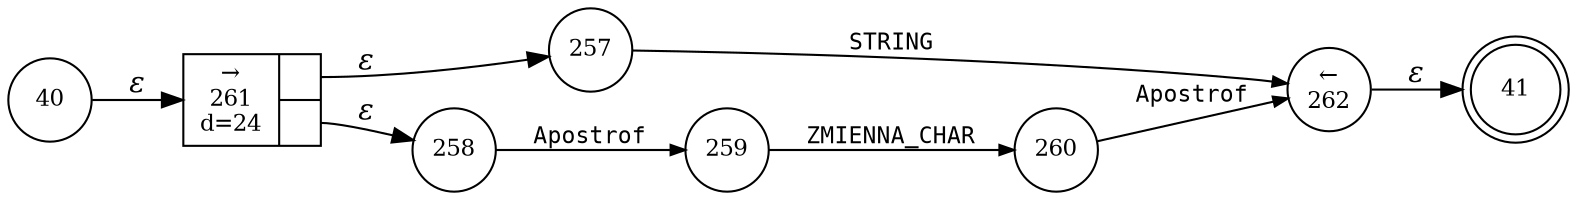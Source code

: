 digraph ATN {
rankdir=LR;
s41[fontsize=11, label="41", shape=doublecircle, fixedsize=true, width=.6];
s257[fontsize=11,label="257", shape=circle, fixedsize=true, width=.55, peripheries=1];
s258[fontsize=11,label="258", shape=circle, fixedsize=true, width=.55, peripheries=1];
s259[fontsize=11,label="259", shape=circle, fixedsize=true, width=.55, peripheries=1];
s260[fontsize=11,label="260", shape=circle, fixedsize=true, width=.55, peripheries=1];
s261[fontsize=11,label="{&rarr;\n261\nd=24|{<p0>|<p1>}}", shape=record, fixedsize=false, peripheries=1];
s262[fontsize=11,label="&larr;\n262", shape=circle, fixedsize=true, width=.55, peripheries=1];
s40[fontsize=11,label="40", shape=circle, fixedsize=true, width=.55, peripheries=1];
s40 -> s261 [fontname="Times-Italic", label="&epsilon;"];
s261:p0 -> s257 [fontname="Times-Italic", label="&epsilon;"];
s261:p1 -> s258 [fontname="Times-Italic", label="&epsilon;"];
s257 -> s262 [fontsize=11, fontname="Courier", arrowsize=.7, label = "STRING", arrowhead = normal];
s258 -> s259 [fontsize=11, fontname="Courier", arrowsize=.7, label = "Apostrof", arrowhead = normal];
s262 -> s41 [fontname="Times-Italic", label="&epsilon;"];
s259 -> s260 [fontsize=11, fontname="Courier", arrowsize=.7, label = "ZMIENNA_CHAR", arrowhead = normal];
s260 -> s262 [fontsize=11, fontname="Courier", arrowsize=.7, label = "Apostrof", arrowhead = normal];
}